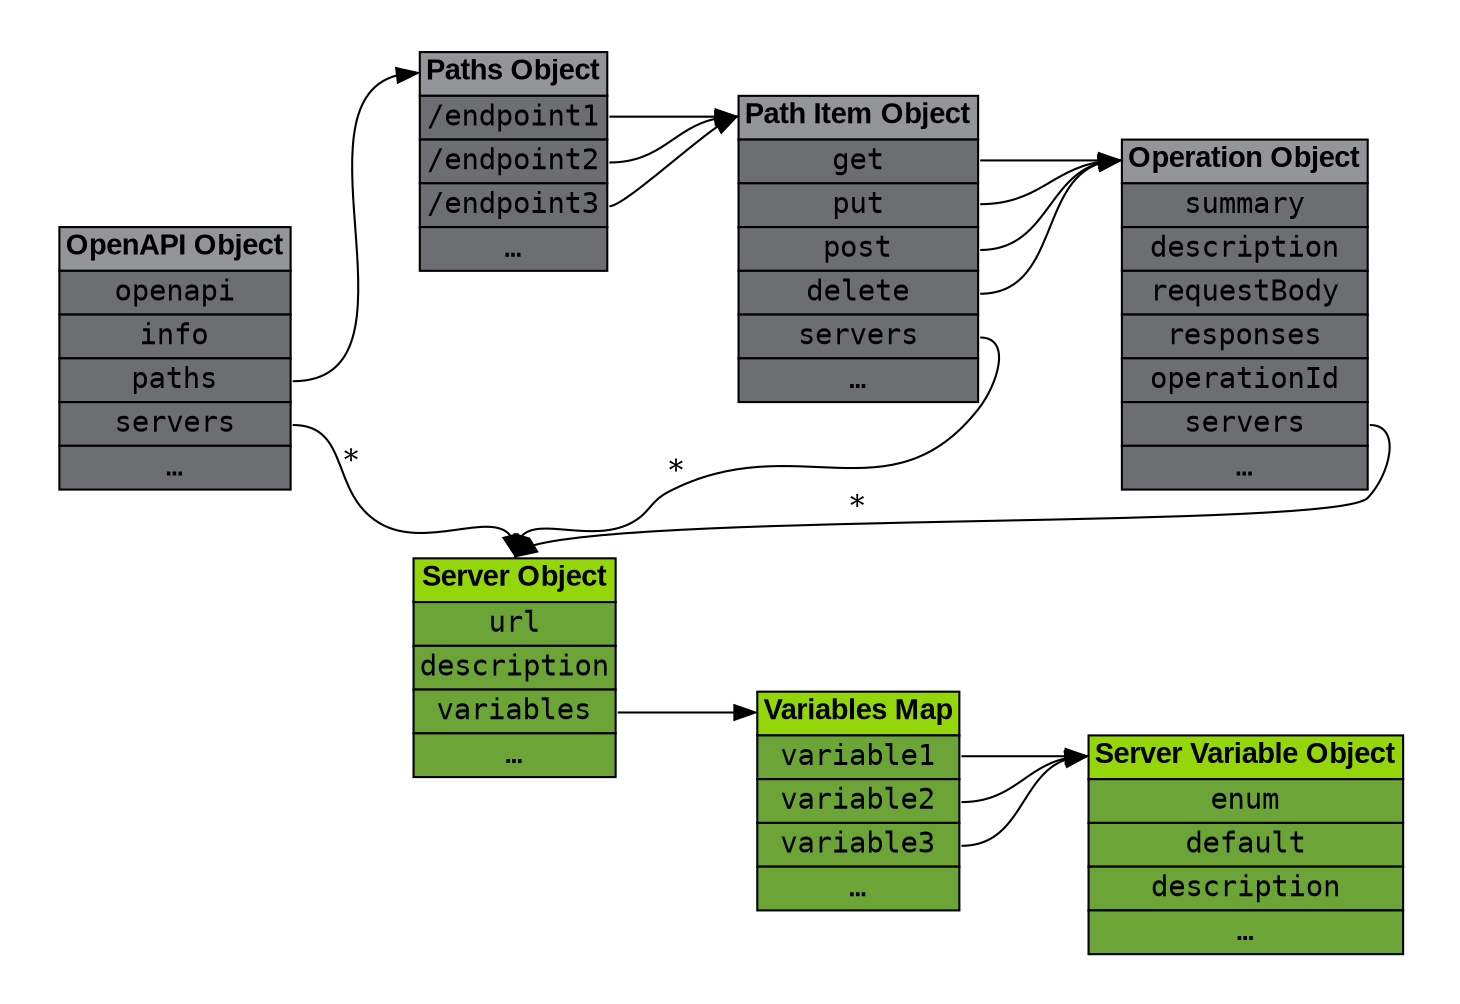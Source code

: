 digraph serverObject {
node[shape=none; fontname=monospace; tooltip = "Click to jump to the specification of this object"]
rankdir=LR
bgcolor=white

subgraph clusterOtherObjects {
    color=none
    tooltip="serverObject"

    openapiObject [
        URL = "https://spec.openapis.org/oas/v3.0.3#oasObject"
        label = <<table border="0" cellspacing="0">
            <tr><td border="1" bgcolor="#939598"><font face="arial"><b>OpenAPI Object</b></font></td></tr>
            <tr><td border="1" bgcolor="#6d6e71">openapi</td></tr>
            <tr><td border="1" bgcolor="#6d6e71">info</td></tr>
            <tr><td border="1" bgcolor="#6d6e71" port="paths">paths</td></tr>
            <tr><td border="1" bgcolor="#6d6e71" port="servers">servers</td></tr>
            <tr><td border="1" bgcolor="#6d6e71">…</td></tr></table>>]

    pathsObject [
        URL = "https://spec.openapis.org/oas/v3.0.3#pathsObject"
        label = <<table border="0" cellspacing="0">
            <tr><td border="1" bgcolor="#939598" port="header"><font face="arial"><b>Paths Object</b></font></td></tr>
            <tr><td border="1" bgcolor="#6d6e71" port="endpoint1">/endpoint1</td></tr>
            <tr><td border="1" bgcolor="#6d6e71" port="endpoint2">/endpoint2</td></tr>
            <tr><td border="1" bgcolor="#6d6e71" port="endpoint3">/endpoint3</td></tr>
            <tr><td border="1" bgcolor="#6d6e71">…</td></tr></table>>]

    pathItemObject [
        URL = "https://spec.openapis.org/oas/v3.0.3#pathItemObject"
        label = <<table border="0" cellspacing="0">
            <tr><td border="1" bgcolor="#939598" port="header"><font face="arial"><b>Path Item Object</b></font></td></tr>
            <tr><td border="1" bgcolor="#6d6e71" port="get">get</td></tr>
            <tr><td border="1" bgcolor="#6d6e71" port="put">put</td></tr>
            <tr><td border="1" bgcolor="#6d6e71" port="post">post</td></tr>
            <tr><td border="1" bgcolor="#6d6e71" port="delete">delete</td></tr>
            <tr><td border="1" bgcolor="#6d6e71" port="servers">servers</td></tr>
            <tr><td border="1" bgcolor="#6d6e71">…</td></tr></table>>]

    operationObject [
        URL = "https://spec.openapis.org/oas/v3.0.3#operationObject"
        label = <<table border="0" cellspacing="0">
            <tr><td border="1" bgcolor="#939598" port="header"><font face="arial"><b>Operation Object</b></font></td></tr>
            <tr><td border="1" bgcolor="#6d6e71">summary</td></tr>
            <tr><td border="1" bgcolor="#6d6e71">description</td></tr>
            <tr><td border="1" bgcolor="#6d6e71">requestBody</td></tr>
            <tr><td border="1" bgcolor="#6d6e71" port="responses">responses</td></tr>
            <tr><td border="1" bgcolor="#6d6e71">operationId</td></tr>
            <tr><td border="1" bgcolor="#6d6e71" port="servers">servers</td></tr>
        <tr><td border="1" bgcolor="#6d6e71">…</td></tr></table>>]
}

subgraph clusterOwnObjects {
    color=none
    tooltip="serverObject"

    serverObject [
        URL = "https://spec.openapis.org/oas/v3.0.3#serverObject"
        label = <<table border="0" cellspacing="0">
            <tr><td border="1" bgcolor="#94d60a" port="header"><font face="arial"><b>Server Object</b></font></td></tr>
            <tr><td border="1" bgcolor="#6ca437">url</td></tr>
            <tr><td border="1" bgcolor="#6ca437">description</td></tr>
            <tr><td border="1" bgcolor="#6ca437" port="variables">variables</td></tr>
            <tr><td border="1" bgcolor="#6ca437">…</td></tr></table>>]

    variablesMap [
        URL = "https://spec.openapis.org/oas/v3.0.3#serverVariables"
        label = <<table border="0" cellspacing="0">
            <tr><td border="1" bgcolor="#94d60a" port="header"><font face="arial"><b>Variables Map</b></font></td></tr>
            <tr><td border="1" bgcolor="#6ca437" port="var1">variable1</td></tr>
            <tr><td border="1" bgcolor="#6ca437" port="var2">variable2</td></tr>
            <tr><td border="1" bgcolor="#6ca437" port="var3">variable3</td></tr>
            <tr><td border="1" bgcolor="#6ca437">…</td></tr></table>>]

    serverVariableObject [
        URL = "https://spec.openapis.org/oas/v3.0.3#serverVariableObject"
        label = <<table border="0" cellspacing="0">
            <tr><td border="1" bgcolor="#94d60a" port="header"><font face="arial"><b>Server Variable Object</b></font></td></tr>
            <tr><td border="1" bgcolor="#6ca437">enum</td></tr>
            <tr><td border="1" bgcolor="#6ca437">default</td></tr>
            <tr><td border="1" bgcolor="#6ca437">description</td></tr>
            <tr><td border="1" bgcolor="#6ca437">…</td></tr></table>>]
}

openapiObject:servers->serverObject:header:n [label="*" weight=100]
openapiObject:paths->pathsObject:header

pathsObject:endpoint1->pathItemObject:header [weight=1000]
pathsObject:endpoint2->pathItemObject:header
pathsObject:endpoint3->pathItemObject:header

pathItemObject:servers:e->serverObject:header:n  [label="*"]

pathItemObject:get->operationObject:header [weight=1000]
pathItemObject:put->operationObject:header
pathItemObject:post->operationObject:header
pathItemObject:delete->operationObject:header

operationObject:servers:e->serverObject:header:n  [label="*"]

serverObject:variables->variablesMap:header [weight=1000]
variablesMap:var1->serverVariableObject:header [weight=1000]
variablesMap:var2->serverVariableObject:header
variablesMap:var3->serverVariableObject:header
}
